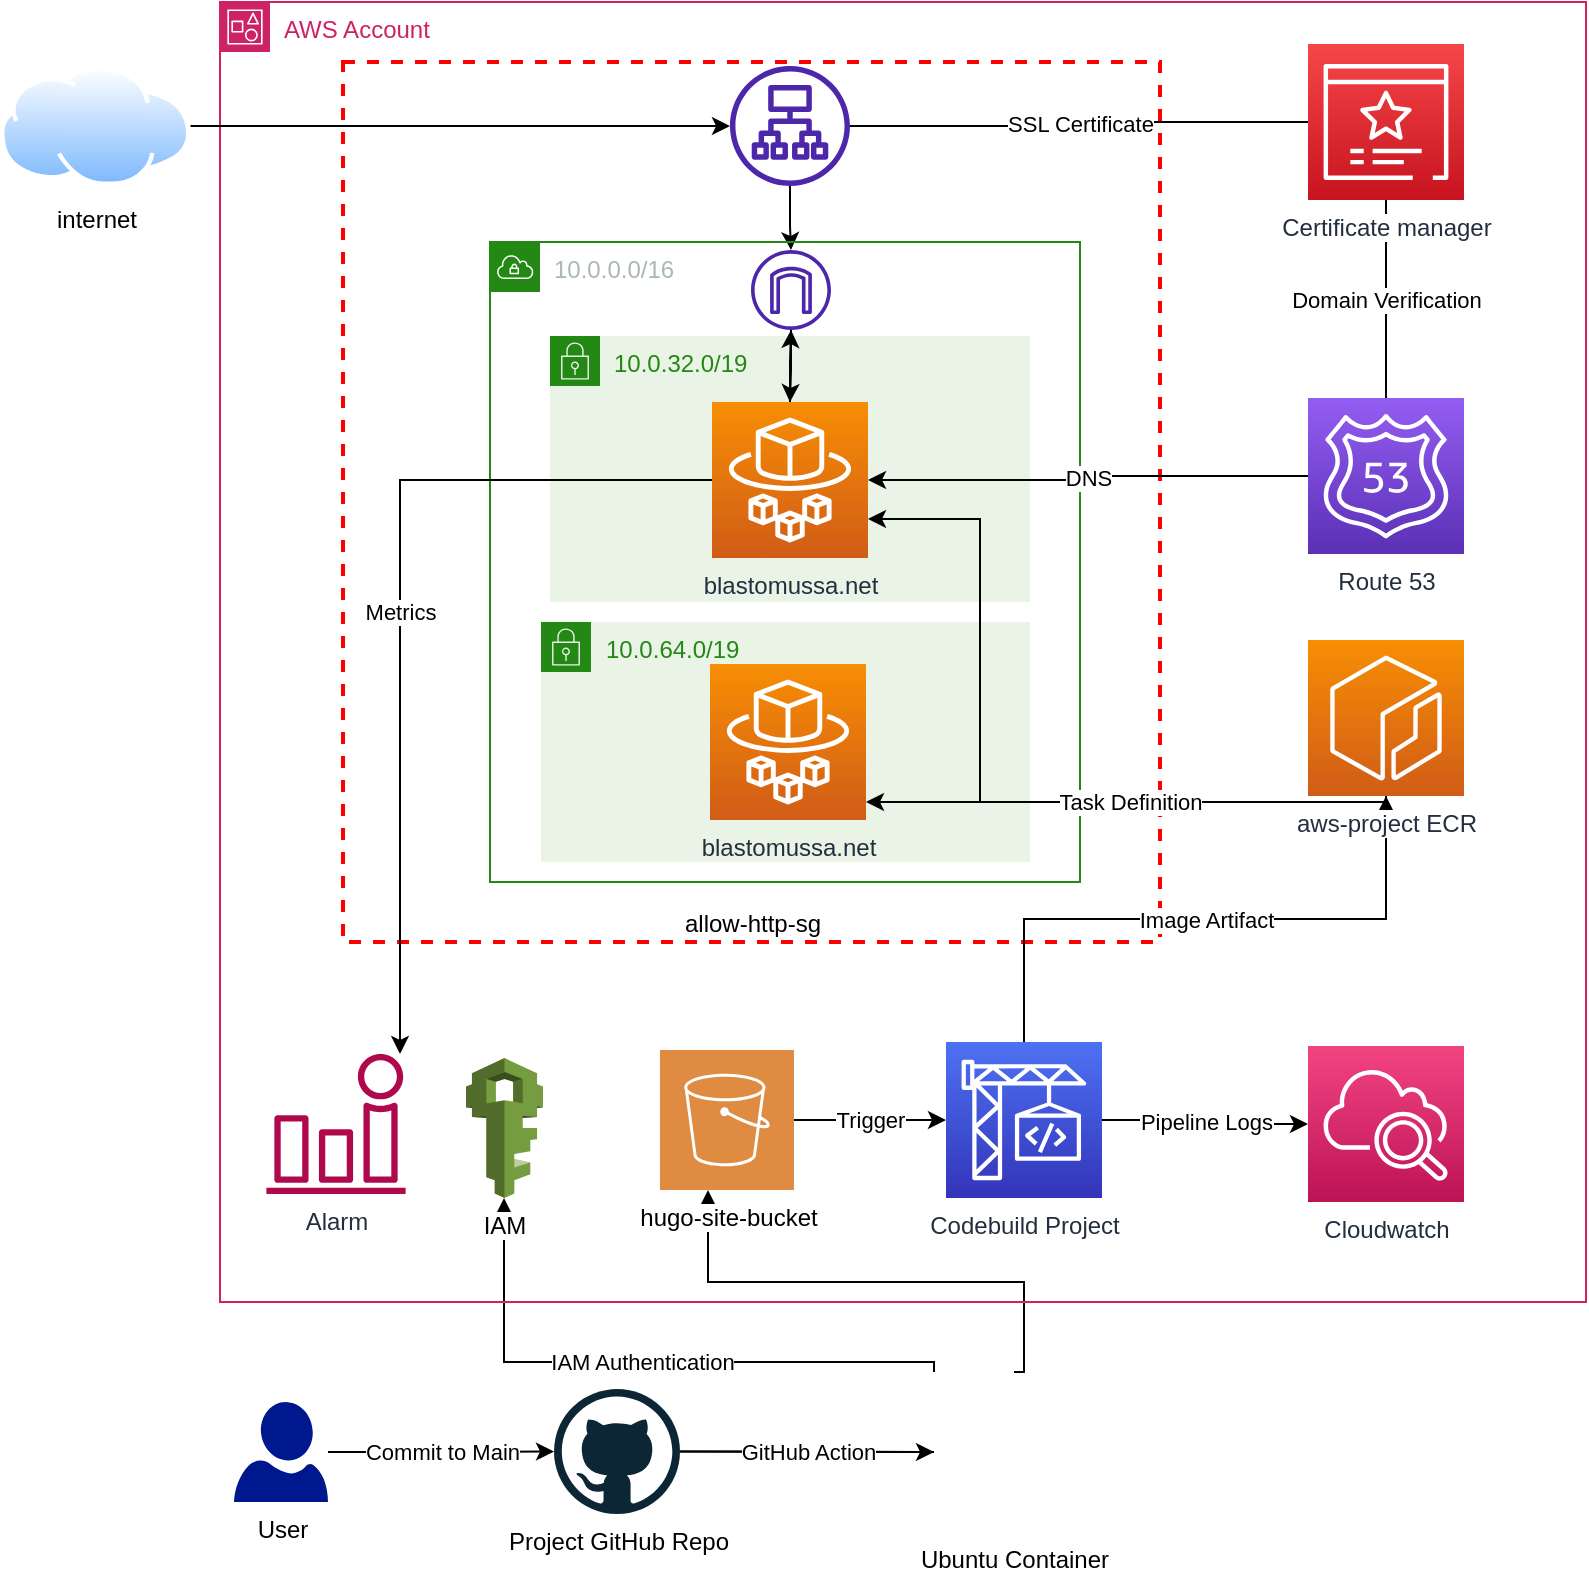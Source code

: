 <mxfile version="20.3.0" type="device"><diagram id="GYfN9HtwIm1BhdzlGB2b" name="Page-1"><mxGraphModel dx="1106" dy="799" grid="1" gridSize="10" guides="1" tooltips="1" connect="1" arrows="1" fold="1" page="1" pageScale="1" pageWidth="850" pageHeight="1100" math="0" shadow="0"><root><mxCell id="0"/><mxCell id="1" parent="0"/><mxCell id="lXS6Hd8SdwHSNPmrdkO6-5" value="" style="edgeStyle=orthogonalEdgeStyle;rounded=0;orthogonalLoop=1;jettySize=auto;html=1;" parent="1" source="lXS6Hd8SdwHSNPmrdkO6-3" target="sCbsP1oRZiwXxw7JSQEe-19" edge="1"><mxGeometry relative="1" as="geometry"/></mxCell><mxCell id="sCbsP1oRZiwXxw7JSQEe-33" style="edgeStyle=orthogonalEdgeStyle;rounded=0;orthogonalLoop=1;jettySize=auto;html=1;startArrow=none;startFill=0;endArrow=classic;endFill=1;exitX=0.5;exitY=0;exitDx=0;exitDy=0;" parent="1" source="sCbsP1oRZiwXxw7JSQEe-3" target="sCbsP1oRZiwXxw7JSQEe-4" edge="1"><mxGeometry relative="1" as="geometry"><Array as="points"><mxPoint x="532" y="830"/><mxPoint x="374" y="830"/></Array></mxGeometry></mxCell><mxCell id="sCbsP1oRZiwXxw7JSQEe-45" value="IAM Authentication" style="edgeStyle=orthogonalEdgeStyle;rounded=0;orthogonalLoop=1;jettySize=auto;html=1;exitX=0;exitY=0;exitDx=0;exitDy=0;startArrow=none;startFill=0;endArrow=classic;endFill=1;" parent="1" source="sCbsP1oRZiwXxw7JSQEe-3" target="sCbsP1oRZiwXxw7JSQEe-7" edge="1"><mxGeometry relative="1" as="geometry"><Array as="points"><mxPoint x="272" y="870"/></Array></mxGeometry></mxCell><mxCell id="sCbsP1oRZiwXxw7JSQEe-9" value="AWS Account" style="points=[[0,0],[0.25,0],[0.5,0],[0.75,0],[1,0],[1,0.25],[1,0.5],[1,0.75],[1,1],[0.75,1],[0.5,1],[0.25,1],[0,1],[0,0.75],[0,0.5],[0,0.25]];outlineConnect=0;gradientColor=none;html=1;whiteSpace=wrap;fontSize=12;fontStyle=0;container=1;pointerEvents=0;collapsible=0;recursiveResize=0;shape=mxgraph.aws4.group;grIcon=mxgraph.aws4.group_account;strokeColor=#CD2264;fillColor=none;verticalAlign=top;align=left;spacingLeft=30;fontColor=#CD2264;dashed=0;" parent="1" vertex="1"><mxGeometry x="130" y="190" width="683" height="650" as="geometry"/></mxCell><mxCell id="lXS6Hd8SdwHSNPmrdkO6-8" value="Domain Verification" style="edgeStyle=orthogonalEdgeStyle;rounded=0;orthogonalLoop=1;jettySize=auto;html=1;endArrow=none;endFill=0;" parent="sCbsP1oRZiwXxw7JSQEe-9" source="sCbsP1oRZiwXxw7JSQEe-26" target="sCbsP1oRZiwXxw7JSQEe-27" edge="1"><mxGeometry relative="1" as="geometry"/></mxCell><mxCell id="sCbsP1oRZiwXxw7JSQEe-14" value="allow-http-sg" style="fontStyle=0;verticalAlign=bottom;align=center;spacingTop=-2;fillColor=none;rounded=0;whiteSpace=wrap;html=1;strokeColor=#FF0000;strokeWidth=2;dashed=1;container=1;collapsible=0;expand=0;recursiveResize=0;" parent="sCbsP1oRZiwXxw7JSQEe-9" vertex="1"><mxGeometry x="61.5" y="30" width="408.5" height="440" as="geometry"/></mxCell><mxCell id="lXS6Hd8SdwHSNPmrdkO6-3" value="" style="sketch=0;outlineConnect=0;fontColor=#232F3E;gradientColor=none;fillColor=#4D27AA;strokeColor=none;dashed=0;verticalLabelPosition=bottom;verticalAlign=top;align=center;html=1;fontSize=12;fontStyle=0;aspect=fixed;pointerEvents=1;shape=mxgraph.aws4.application_load_balancer;labelBackgroundColor=default;" parent="sCbsP1oRZiwXxw7JSQEe-14" vertex="1"><mxGeometry x="193.5" y="2" width="60" height="60" as="geometry"/></mxCell><mxCell id="sCbsP1oRZiwXxw7JSQEe-6" value="Cloudwatch" style="sketch=0;points=[[0,0,0],[0.25,0,0],[0.5,0,0],[0.75,0,0],[1,0,0],[0,1,0],[0.25,1,0],[0.5,1,0],[0.75,1,0],[1,1,0],[0,0.25,0],[0,0.5,0],[0,0.75,0],[1,0.25,0],[1,0.5,0],[1,0.75,0]];points=[[0,0,0],[0.25,0,0],[0.5,0,0],[0.75,0,0],[1,0,0],[0,1,0],[0.25,1,0],[0.5,1,0],[0.75,1,0],[1,1,0],[0,0.25,0],[0,0.5,0],[0,0.75,0],[1,0.25,0],[1,0.5,0],[1,0.75,0]];outlineConnect=0;fontColor=#232F3E;gradientColor=#F34482;gradientDirection=north;fillColor=#BC1356;strokeColor=#ffffff;dashed=0;verticalLabelPosition=bottom;verticalAlign=top;align=center;html=1;fontSize=12;fontStyle=0;aspect=fixed;shape=mxgraph.aws4.resourceIcon;resIcon=mxgraph.aws4.cloudwatch_2;" parent="sCbsP1oRZiwXxw7JSQEe-9" vertex="1"><mxGeometry x="544" y="522" width="78" height="78" as="geometry"/></mxCell><mxCell id="sCbsP1oRZiwXxw7JSQEe-53" value="Image Artifact" style="edgeStyle=orthogonalEdgeStyle;rounded=0;orthogonalLoop=1;jettySize=auto;html=1;exitX=0.5;exitY=0;exitDx=0;exitDy=0;exitPerimeter=0;startArrow=none;startFill=0;endArrow=classic;endFill=1;" parent="sCbsP1oRZiwXxw7JSQEe-9" source="sCbsP1oRZiwXxw7JSQEe-5" target="sCbsP1oRZiwXxw7JSQEe-10" edge="1"><mxGeometry relative="1" as="geometry"/></mxCell><mxCell id="sCbsP1oRZiwXxw7JSQEe-54" value="Pipeline Logs" style="edgeStyle=orthogonalEdgeStyle;rounded=0;orthogonalLoop=1;jettySize=auto;html=1;startArrow=none;startFill=0;endArrow=classic;endFill=1;" parent="sCbsP1oRZiwXxw7JSQEe-9" source="sCbsP1oRZiwXxw7JSQEe-5" target="sCbsP1oRZiwXxw7JSQEe-6" edge="1"><mxGeometry relative="1" as="geometry"/></mxCell><mxCell id="sCbsP1oRZiwXxw7JSQEe-5" value="Codebuild Project" style="sketch=0;points=[[0,0,0],[0.25,0,0],[0.5,0,0],[0.75,0,0],[1,0,0],[0,1,0],[0.25,1,0],[0.5,1,0],[0.75,1,0],[1,1,0],[0,0.25,0],[0,0.5,0],[0,0.75,0],[1,0.25,0],[1,0.5,0],[1,0.75,0]];outlineConnect=0;fontColor=#232F3E;gradientColor=#4D72F3;gradientDirection=north;fillColor=#3334B9;strokeColor=#ffffff;dashed=0;verticalLabelPosition=bottom;verticalAlign=top;align=center;html=1;fontSize=12;fontStyle=0;aspect=fixed;shape=mxgraph.aws4.resourceIcon;resIcon=mxgraph.aws4.codebuild;" parent="sCbsP1oRZiwXxw7JSQEe-9" vertex="1"><mxGeometry x="363" y="520" width="78" height="78" as="geometry"/></mxCell><mxCell id="sCbsP1oRZiwXxw7JSQEe-10" value="aws-project ECR" style="sketch=0;points=[[0,0,0],[0.25,0,0],[0.5,0,0],[0.75,0,0],[1,0,0],[0,1,0],[0.25,1,0],[0.5,1,0],[0.75,1,0],[1,1,0],[0,0.25,0],[0,0.5,0],[0,0.75,0],[1,0.25,0],[1,0.5,0],[1,0.75,0]];outlineConnect=0;fontColor=#232F3E;gradientColor=#F78E04;gradientDirection=north;fillColor=#D05C17;strokeColor=#ffffff;dashed=0;verticalLabelPosition=bottom;verticalAlign=top;align=center;html=1;fontSize=12;fontStyle=0;aspect=fixed;shape=mxgraph.aws4.resourceIcon;resIcon=mxgraph.aws4.ecr;labelBackgroundColor=default;" parent="sCbsP1oRZiwXxw7JSQEe-9" vertex="1"><mxGeometry x="544" y="319" width="78" height="78" as="geometry"/></mxCell><mxCell id="sCbsP1oRZiwXxw7JSQEe-7" value="IAM" style="outlineConnect=0;dashed=0;verticalLabelPosition=bottom;verticalAlign=top;align=center;html=1;shape=mxgraph.aws3.iam;fillColor=#759C3E;gradientColor=none;labelBackgroundColor=default;" parent="sCbsP1oRZiwXxw7JSQEe-9" vertex="1"><mxGeometry x="123" y="528" width="38.5" height="70" as="geometry"/></mxCell><mxCell id="sCbsP1oRZiwXxw7JSQEe-27" value="Route 53" style="sketch=0;points=[[0,0,0],[0.25,0,0],[0.5,0,0],[0.75,0,0],[1,0,0],[0,1,0],[0.25,1,0],[0.5,1,0],[0.75,1,0],[1,1,0],[0,0.25,0],[0,0.5,0],[0,0.75,0],[1,0.25,0],[1,0.5,0],[1,0.75,0]];outlineConnect=0;fontColor=#232F3E;gradientColor=#945DF2;gradientDirection=north;fillColor=#5A30B5;strokeColor=#ffffff;dashed=0;verticalLabelPosition=bottom;verticalAlign=top;align=center;html=1;fontSize=12;fontStyle=0;aspect=fixed;shape=mxgraph.aws4.resourceIcon;resIcon=mxgraph.aws4.route_53;labelBackgroundColor=default;" parent="sCbsP1oRZiwXxw7JSQEe-9" vertex="1"><mxGeometry x="544" y="198" width="78" height="78" as="geometry"/></mxCell><mxCell id="sCbsP1oRZiwXxw7JSQEe-52" value="Trigger" style="edgeStyle=orthogonalEdgeStyle;rounded=0;orthogonalLoop=1;jettySize=auto;html=1;startArrow=none;startFill=0;endArrow=classic;endFill=1;" parent="sCbsP1oRZiwXxw7JSQEe-9" source="sCbsP1oRZiwXxw7JSQEe-4" target="sCbsP1oRZiwXxw7JSQEe-5" edge="1"><mxGeometry relative="1" as="geometry"/></mxCell><mxCell id="sCbsP1oRZiwXxw7JSQEe-4" value="hugo-site-bucket" style="sketch=0;pointerEvents=1;shadow=0;dashed=0;html=1;strokeColor=none;fillColor=#DF8C42;labelPosition=center;verticalLabelPosition=bottom;verticalAlign=top;align=center;outlineConnect=0;shape=mxgraph.veeam2.aws_s3;labelBackgroundColor=default;" parent="sCbsP1oRZiwXxw7JSQEe-9" vertex="1"><mxGeometry x="220" y="524" width="67" height="70" as="geometry"/></mxCell><mxCell id="sCbsP1oRZiwXxw7JSQEe-62" value="Alarm" style="sketch=0;outlineConnect=0;fontColor=#232F3E;gradientColor=none;fillColor=#B0084D;strokeColor=none;dashed=0;verticalLabelPosition=bottom;verticalAlign=top;align=center;html=1;fontSize=12;fontStyle=0;aspect=fixed;pointerEvents=1;shape=mxgraph.aws4.alarm;labelBackgroundColor=default;" parent="sCbsP1oRZiwXxw7JSQEe-9" vertex="1"><mxGeometry x="23" y="526" width="70" height="70" as="geometry"/></mxCell><mxCell id="sCbsP1oRZiwXxw7JSQEe-26" value="Certificate manager" style="sketch=0;points=[[0,0,0],[0.25,0,0],[0.5,0,0],[0.75,0,0],[1,0,0],[0,1,0],[0.25,1,0],[0.5,1,0],[0.75,1,0],[1,1,0],[0,0.25,0],[0,0.5,0],[0,0.75,0],[1,0.25,0],[1,0.5,0],[1,0.75,0]];outlineConnect=0;fontColor=#232F3E;gradientColor=#F54749;gradientDirection=north;fillColor=#C7131F;strokeColor=#ffffff;dashed=0;verticalLabelPosition=bottom;verticalAlign=top;align=center;html=1;fontSize=12;fontStyle=0;aspect=fixed;shape=mxgraph.aws4.resourceIcon;resIcon=mxgraph.aws4.certificate_manager_3;labelBackgroundColor=default;" parent="sCbsP1oRZiwXxw7JSQEe-9" vertex="1"><mxGeometry x="544" y="21" width="78" height="78" as="geometry"/></mxCell><mxCell id="lXS6Hd8SdwHSNPmrdkO6-7" value="SSL Certificate" style="edgeStyle=orthogonalEdgeStyle;rounded=0;orthogonalLoop=1;jettySize=auto;html=1;endArrow=none;endFill=0;" parent="sCbsP1oRZiwXxw7JSQEe-9" source="lXS6Hd8SdwHSNPmrdkO6-3" target="sCbsP1oRZiwXxw7JSQEe-26" edge="1"><mxGeometry relative="1" as="geometry"/></mxCell><mxCell id="sCbsP1oRZiwXxw7JSQEe-13" value="10.0.0.0/16" style="points=[[0,0],[0.25,0],[0.5,0],[0.75,0],[1,0],[1,0.25],[1,0.5],[1,0.75],[1,1],[0.75,1],[0.5,1],[0.25,1],[0,1],[0,0.75],[0,0.5],[0,0.25]];outlineConnect=0;gradientColor=none;html=1;whiteSpace=wrap;fontSize=12;fontStyle=0;container=1;pointerEvents=0;collapsible=0;recursiveResize=0;shape=mxgraph.aws4.group;grIcon=mxgraph.aws4.group_vpc;strokeColor=#248814;fillColor=none;verticalAlign=top;align=left;spacingLeft=30;fontColor=#AAB7B8;dashed=0;" parent="1" vertex="1"><mxGeometry x="265" y="310" width="295" height="320" as="geometry"/></mxCell><mxCell id="sCbsP1oRZiwXxw7JSQEe-12" value="10.0.32.0/19" style="points=[[0,0],[0.25,0],[0.5,0],[0.75,0],[1,0],[1,0.25],[1,0.5],[1,0.75],[1,1],[0.75,1],[0.5,1],[0.25,1],[0,1],[0,0.75],[0,0.5],[0,0.25]];outlineConnect=0;gradientColor=none;html=1;whiteSpace=wrap;fontSize=12;fontStyle=0;container=1;pointerEvents=0;collapsible=0;recursiveResize=0;shape=mxgraph.aws4.group;grIcon=mxgraph.aws4.group_security_group;grStroke=0;strokeColor=#248814;fillColor=#E9F3E6;verticalAlign=top;align=left;spacingLeft=30;fontColor=#248814;dashed=0;" parent="sCbsP1oRZiwXxw7JSQEe-13" vertex="1"><mxGeometry x="30" y="47" width="240" height="133" as="geometry"/></mxCell><mxCell id="sCbsP1oRZiwXxw7JSQEe-24" value="blastomussa.net" style="sketch=0;points=[[0,0,0],[0.25,0,0],[0.5,0,0],[0.75,0,0],[1,0,0],[0,1,0],[0.25,1,0],[0.5,1,0],[0.75,1,0],[1,1,0],[0,0.25,0],[0,0.5,0],[0,0.75,0],[1,0.25,0],[1,0.5,0],[1,0.75,0]];outlineConnect=0;fontColor=#232F3E;gradientColor=#F78E04;gradientDirection=north;fillColor=#D05C17;strokeColor=#ffffff;dashed=0;verticalLabelPosition=bottom;verticalAlign=top;align=center;html=1;fontSize=12;fontStyle=0;aspect=fixed;shape=mxgraph.aws4.resourceIcon;resIcon=mxgraph.aws4.fargate;labelBackgroundColor=none;" parent="sCbsP1oRZiwXxw7JSQEe-12" vertex="1"><mxGeometry x="81" y="33" width="78" height="78" as="geometry"/></mxCell><mxCell id="sCbsP1oRZiwXxw7JSQEe-20" value="10.0.64.0/19" style="points=[[0,0],[0.25,0],[0.5,0],[0.75,0],[1,0],[1,0.25],[1,0.5],[1,0.75],[1,1],[0.75,1],[0.5,1],[0.25,1],[0,1],[0,0.75],[0,0.5],[0,0.25]];outlineConnect=0;gradientColor=none;html=1;whiteSpace=wrap;fontSize=12;fontStyle=0;container=1;pointerEvents=0;collapsible=0;recursiveResize=0;shape=mxgraph.aws4.group;grIcon=mxgraph.aws4.group_security_group;grStroke=0;strokeColor=#248814;fillColor=#E9F3E6;verticalAlign=top;align=left;spacingLeft=30;fontColor=#248814;dashed=0;" parent="sCbsP1oRZiwXxw7JSQEe-13" vertex="1"><mxGeometry x="25.5" y="190" width="244.5" height="120" as="geometry"/></mxCell><mxCell id="sCbsP1oRZiwXxw7JSQEe-56" value="blastomussa.net" style="sketch=0;points=[[0,0,0],[0.25,0,0],[0.5,0,0],[0.75,0,0],[1,0,0],[0,1,0],[0.25,1,0],[0.5,1,0],[0.75,1,0],[1,1,0],[0,0.25,0],[0,0.5,0],[0,0.75,0],[1,0.25,0],[1,0.5,0],[1,0.75,0]];outlineConnect=0;fontColor=#232F3E;gradientColor=#F78E04;gradientDirection=north;fillColor=#D05C17;strokeColor=#ffffff;dashed=0;verticalLabelPosition=bottom;verticalAlign=top;align=center;html=1;fontSize=12;fontStyle=0;aspect=fixed;shape=mxgraph.aws4.resourceIcon;resIcon=mxgraph.aws4.fargate;labelBackgroundColor=none;" parent="sCbsP1oRZiwXxw7JSQEe-20" vertex="1"><mxGeometry x="84.5" y="21" width="78" height="78" as="geometry"/></mxCell><mxCell id="sCbsP1oRZiwXxw7JSQEe-19" value="" style="sketch=0;outlineConnect=0;fontColor=#232F3E;gradientColor=none;fillColor=#4D27AA;strokeColor=none;dashed=0;verticalLabelPosition=bottom;verticalAlign=top;align=center;html=1;fontSize=12;fontStyle=0;aspect=fixed;pointerEvents=1;shape=mxgraph.aws4.internet_gateway;labelBackgroundColor=default;" parent="sCbsP1oRZiwXxw7JSQEe-13" vertex="1"><mxGeometry x="130.5" y="4" width="40" height="40" as="geometry"/></mxCell><mxCell id="sCbsP1oRZiwXxw7JSQEe-49" style="edgeStyle=orthogonalEdgeStyle;rounded=0;orthogonalLoop=1;jettySize=auto;html=1;startArrow=none;startFill=0;endArrow=classic;endFill=1;" parent="sCbsP1oRZiwXxw7JSQEe-13" source="sCbsP1oRZiwXxw7JSQEe-24" target="sCbsP1oRZiwXxw7JSQEe-19" edge="1"><mxGeometry relative="1" as="geometry"/></mxCell><mxCell id="sCbsP1oRZiwXxw7JSQEe-61" value="" style="edgeStyle=orthogonalEdgeStyle;rounded=0;orthogonalLoop=1;jettySize=auto;html=1;startArrow=none;startFill=0;endArrow=classic;endFill=1;" parent="sCbsP1oRZiwXxw7JSQEe-13" source="sCbsP1oRZiwXxw7JSQEe-19" target="sCbsP1oRZiwXxw7JSQEe-24" edge="1"><mxGeometry relative="1" as="geometry"/></mxCell><mxCell id="sCbsP1oRZiwXxw7JSQEe-31" value="" style="edgeStyle=orthogonalEdgeStyle;rounded=0;orthogonalLoop=1;jettySize=auto;html=1;" parent="1" source="sCbsP1oRZiwXxw7JSQEe-1" target="sCbsP1oRZiwXxw7JSQEe-3" edge="1"><mxGeometry relative="1" as="geometry"/></mxCell><mxCell id="sCbsP1oRZiwXxw7JSQEe-1" value="Project GitHub Repo" style="dashed=0;outlineConnect=0;html=1;align=center;labelPosition=center;verticalLabelPosition=bottom;verticalAlign=top;shape=mxgraph.weblogos.github" parent="1" vertex="1"><mxGeometry x="297" y="883.5" width="63" height="62.5" as="geometry"/></mxCell><mxCell id="sCbsP1oRZiwXxw7JSQEe-30" value="Commit to Main" style="edgeStyle=orthogonalEdgeStyle;rounded=0;orthogonalLoop=1;jettySize=auto;html=1;" parent="1" source="sCbsP1oRZiwXxw7JSQEe-2" target="sCbsP1oRZiwXxw7JSQEe-1" edge="1"><mxGeometry relative="1" as="geometry"/></mxCell><mxCell id="sCbsP1oRZiwXxw7JSQEe-2" value="User" style="sketch=0;aspect=fixed;pointerEvents=1;shadow=0;dashed=0;html=1;strokeColor=none;labelPosition=center;verticalLabelPosition=bottom;verticalAlign=top;align=center;fillColor=#00188D;shape=mxgraph.azure.user" parent="1" vertex="1"><mxGeometry x="137" y="890" width="47" height="50" as="geometry"/></mxCell><mxCell id="sCbsP1oRZiwXxw7JSQEe-32" value="GitHub Action" style="edgeStyle=orthogonalEdgeStyle;rounded=0;orthogonalLoop=1;jettySize=auto;html=1;startArrow=none;startFill=0;endArrow=none;endFill=0;" parent="1" source="sCbsP1oRZiwXxw7JSQEe-3" target="sCbsP1oRZiwXxw7JSQEe-1" edge="1"><mxGeometry relative="1" as="geometry"/></mxCell><mxCell id="sCbsP1oRZiwXxw7JSQEe-3" value="Ubuntu Container" style="shape=image;html=1;verticalAlign=top;verticalLabelPosition=bottom;labelBackgroundColor=#ffffff;imageAspect=0;aspect=fixed;image=https://cdn1.iconfinder.com/data/icons/operating-system-flat-1/30/ubuntu-128.png" parent="1" vertex="1"><mxGeometry x="487" y="875" width="80" height="80" as="geometry"/></mxCell><mxCell id="lXS6Hd8SdwHSNPmrdkO6-6" value="" style="edgeStyle=orthogonalEdgeStyle;rounded=0;orthogonalLoop=1;jettySize=auto;html=1;" parent="1" source="sCbsP1oRZiwXxw7JSQEe-50" target="lXS6Hd8SdwHSNPmrdkO6-3" edge="1"><mxGeometry relative="1" as="geometry"/></mxCell><mxCell id="sCbsP1oRZiwXxw7JSQEe-50" value="internet" style="aspect=fixed;perimeter=ellipsePerimeter;html=1;align=center;shadow=0;dashed=0;spacingTop=3;image;image=img/lib/active_directory/internet_cloud.svg;labelBackgroundColor=default;" parent="1" vertex="1"><mxGeometry x="20" y="222" width="95.24" height="60" as="geometry"/></mxCell><mxCell id="sCbsP1oRZiwXxw7JSQEe-57" style="edgeStyle=orthogonalEdgeStyle;rounded=0;orthogonalLoop=1;jettySize=auto;html=1;entryX=1;entryY=0.75;entryDx=0;entryDy=0;entryPerimeter=0;startArrow=none;startFill=0;endArrow=classic;endFill=1;" parent="1" source="sCbsP1oRZiwXxw7JSQEe-10" target="sCbsP1oRZiwXxw7JSQEe-24" edge="1"><mxGeometry relative="1" as="geometry"><Array as="points"><mxPoint x="510" y="590"/><mxPoint x="510" y="448"/></Array></mxGeometry></mxCell><mxCell id="sCbsP1oRZiwXxw7JSQEe-58" value="Task Definition" style="edgeStyle=orthogonalEdgeStyle;rounded=0;orthogonalLoop=1;jettySize=auto;html=1;startArrow=none;startFill=0;endArrow=classic;endFill=1;" parent="1" source="sCbsP1oRZiwXxw7JSQEe-10" target="sCbsP1oRZiwXxw7JSQEe-56" edge="1"><mxGeometry relative="1" as="geometry"><Array as="points"><mxPoint x="640" y="590"/><mxPoint x="640" y="590"/></Array></mxGeometry></mxCell><mxCell id="sCbsP1oRZiwXxw7JSQEe-64" value="Metrics" style="edgeStyle=orthogonalEdgeStyle;rounded=0;orthogonalLoop=1;jettySize=auto;html=1;startArrow=none;startFill=0;endArrow=classic;endFill=1;" parent="1" source="sCbsP1oRZiwXxw7JSQEe-24" target="sCbsP1oRZiwXxw7JSQEe-62" edge="1"><mxGeometry relative="1" as="geometry"><Array as="points"><mxPoint x="220" y="429"/></Array></mxGeometry></mxCell><mxCell id="lXS6Hd8SdwHSNPmrdkO6-2" value="DNS" style="edgeStyle=orthogonalEdgeStyle;rounded=0;orthogonalLoop=1;jettySize=auto;html=1;entryX=1;entryY=0.5;entryDx=0;entryDy=0;entryPerimeter=0;" parent="1" source="sCbsP1oRZiwXxw7JSQEe-27" target="sCbsP1oRZiwXxw7JSQEe-24" edge="1"><mxGeometry relative="1" as="geometry"/></mxCell></root></mxGraphModel></diagram></mxfile>